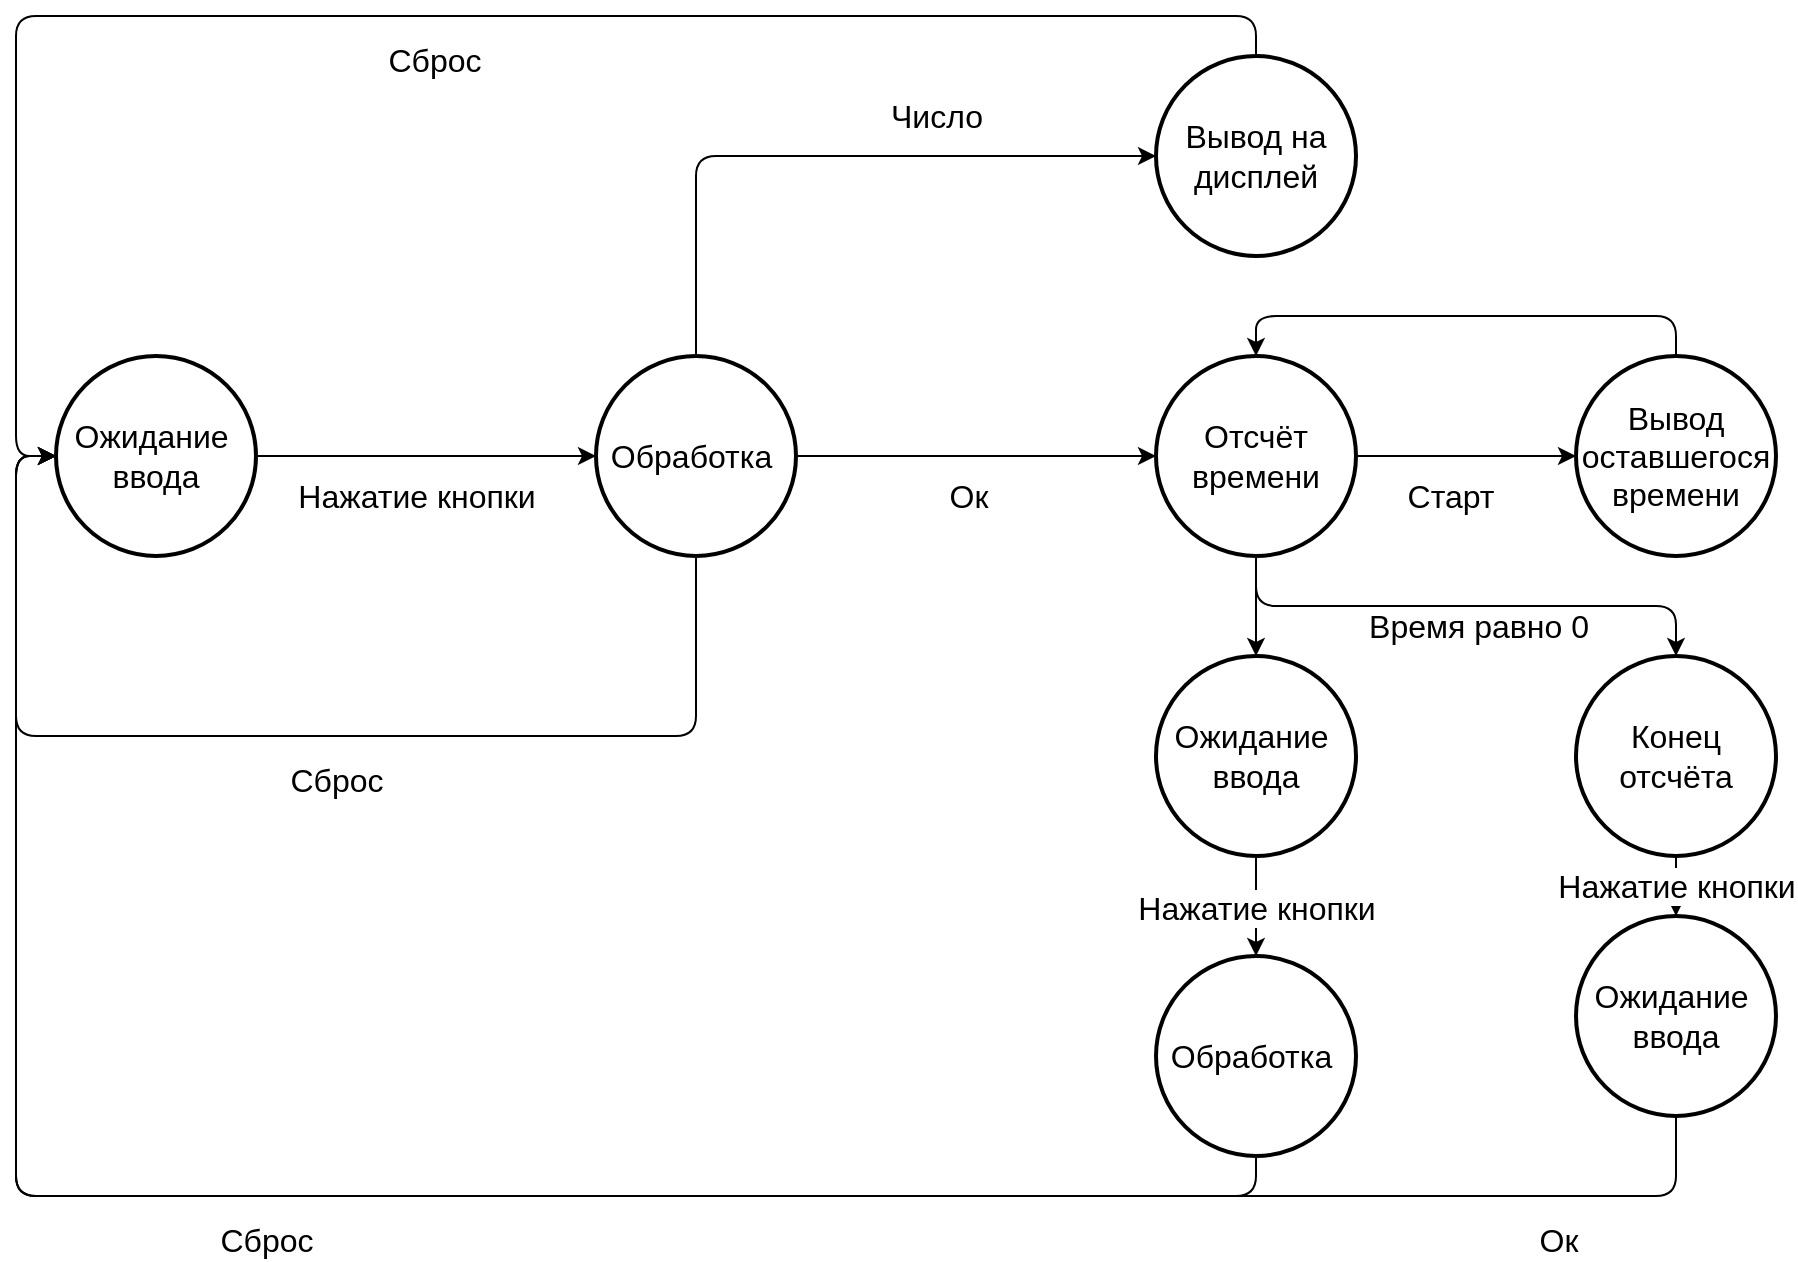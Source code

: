 <mxfile version="24.7.16">
  <diagram name="Страница — 1" id="ycyfg65JBRT5AijXIMNN">
    <mxGraphModel dx="1562" dy="839" grid="1" gridSize="10" guides="1" tooltips="1" connect="1" arrows="1" fold="1" page="1" pageScale="1" pageWidth="850" pageHeight="1100" math="0" shadow="0">
      <root>
        <mxCell id="0" />
        <mxCell id="1" parent="0" />
        <mxCell id="8l2GJ8tF7-ZwVZrpQlIH-1" value="&lt;font style=&quot;font-size: 16px;&quot;&gt;Ожидание&amp;nbsp;&lt;/font&gt;&lt;div style=&quot;font-size: 16px;&quot;&gt;&lt;font style=&quot;font-size: 16px;&quot;&gt;ввода&lt;/font&gt;&lt;/div&gt;" style="strokeWidth=2;html=1;shape=mxgraph.flowchart.start_2;whiteSpace=wrap;" vertex="1" parent="1">
          <mxGeometry x="140" y="290" width="100" height="100" as="geometry" />
        </mxCell>
        <mxCell id="8l2GJ8tF7-ZwVZrpQlIH-2" value="&lt;span style=&quot;font-size: 16px;&quot;&gt;Обработка&amp;nbsp;&lt;/span&gt;" style="strokeWidth=2;html=1;shape=mxgraph.flowchart.start_2;whiteSpace=wrap;" vertex="1" parent="1">
          <mxGeometry x="410" y="290" width="100" height="100" as="geometry" />
        </mxCell>
        <mxCell id="8l2GJ8tF7-ZwVZrpQlIH-3" style="edgeStyle=orthogonalEdgeStyle;rounded=0;orthogonalLoop=1;jettySize=auto;html=1;entryX=0;entryY=0.5;entryDx=0;entryDy=0;entryPerimeter=0;" edge="1" parent="1" source="8l2GJ8tF7-ZwVZrpQlIH-1" target="8l2GJ8tF7-ZwVZrpQlIH-2">
          <mxGeometry relative="1" as="geometry" />
        </mxCell>
        <mxCell id="8l2GJ8tF7-ZwVZrpQlIH-4" value="&lt;font style=&quot;font-size: 16px;&quot;&gt;Нажатие кнопки&lt;/font&gt;" style="edgeLabel;html=1;align=center;verticalAlign=middle;resizable=0;points=[];" vertex="1" connectable="0" parent="8l2GJ8tF7-ZwVZrpQlIH-3">
          <mxGeometry x="0.115" y="1" relative="1" as="geometry">
            <mxPoint x="-15" y="21" as="offset" />
          </mxGeometry>
        </mxCell>
        <mxCell id="8l2GJ8tF7-ZwVZrpQlIH-5" value="&lt;span style=&quot;font-size: 16px;&quot;&gt;Вывод на дисплей&lt;/span&gt;" style="strokeWidth=2;html=1;shape=mxgraph.flowchart.start_2;whiteSpace=wrap;" vertex="1" parent="1">
          <mxGeometry x="690" y="140" width="100" height="100" as="geometry" />
        </mxCell>
        <mxCell id="8l2GJ8tF7-ZwVZrpQlIH-6" style="edgeStyle=orthogonalEdgeStyle;rounded=1;orthogonalLoop=1;jettySize=auto;html=1;entryX=0;entryY=0.5;entryDx=0;entryDy=0;entryPerimeter=0;exitX=0.5;exitY=0;exitDx=0;exitDy=0;exitPerimeter=0;curved=0;" edge="1" parent="1" source="8l2GJ8tF7-ZwVZrpQlIH-2" target="8l2GJ8tF7-ZwVZrpQlIH-5">
          <mxGeometry relative="1" as="geometry">
            <mxPoint x="350" y="150" as="sourcePoint" />
            <mxPoint x="540" y="60" as="targetPoint" />
          </mxGeometry>
        </mxCell>
        <mxCell id="8l2GJ8tF7-ZwVZrpQlIH-7" value="&lt;font style=&quot;font-size: 16px;&quot;&gt;Число&lt;/font&gt;" style="edgeLabel;html=1;align=center;verticalAlign=middle;resizable=0;points=[];" vertex="1" connectable="0" parent="8l2GJ8tF7-ZwVZrpQlIH-6">
          <mxGeometry x="0.115" y="1" relative="1" as="geometry">
            <mxPoint x="36" y="-19" as="offset" />
          </mxGeometry>
        </mxCell>
        <mxCell id="8l2GJ8tF7-ZwVZrpQlIH-8" style="edgeStyle=orthogonalEdgeStyle;rounded=0;orthogonalLoop=1;jettySize=auto;html=1;exitX=1;exitY=0.5;exitDx=0;exitDy=0;exitPerimeter=0;entryX=0;entryY=0.5;entryDx=0;entryDy=0;entryPerimeter=0;" edge="1" parent="1" source="8l2GJ8tF7-ZwVZrpQlIH-2" target="8l2GJ8tF7-ZwVZrpQlIH-10">
          <mxGeometry relative="1" as="geometry">
            <mxPoint x="570" y="339.5" as="sourcePoint" />
            <mxPoint x="690" y="340" as="targetPoint" />
          </mxGeometry>
        </mxCell>
        <mxCell id="8l2GJ8tF7-ZwVZrpQlIH-9" value="&lt;span style=&quot;font-size: 16px;&quot;&gt;Ок&lt;/span&gt;" style="edgeLabel;html=1;align=center;verticalAlign=middle;resizable=0;points=[];" vertex="1" connectable="0" parent="8l2GJ8tF7-ZwVZrpQlIH-8">
          <mxGeometry x="0.115" y="1" relative="1" as="geometry">
            <mxPoint x="-15" y="21" as="offset" />
          </mxGeometry>
        </mxCell>
        <mxCell id="8l2GJ8tF7-ZwVZrpQlIH-10" value="&lt;span style=&quot;font-size: 16px;&quot;&gt;Отсчёт времени&lt;/span&gt;" style="strokeWidth=2;html=1;shape=mxgraph.flowchart.start_2;whiteSpace=wrap;" vertex="1" parent="1">
          <mxGeometry x="690" y="290" width="100" height="100" as="geometry" />
        </mxCell>
        <mxCell id="8l2GJ8tF7-ZwVZrpQlIH-11" style="edgeStyle=orthogonalEdgeStyle;rounded=1;orthogonalLoop=1;jettySize=auto;html=1;exitX=0.5;exitY=1;exitDx=0;exitDy=0;exitPerimeter=0;entryX=0;entryY=0.5;entryDx=0;entryDy=0;entryPerimeter=0;curved=0;" edge="1" parent="1" target="8l2GJ8tF7-ZwVZrpQlIH-1" source="8l2GJ8tF7-ZwVZrpQlIH-2">
          <mxGeometry relative="1" as="geometry">
            <mxPoint x="520" y="480" as="sourcePoint" />
            <mxPoint x="700" y="480" as="targetPoint" />
            <Array as="points">
              <mxPoint x="460" y="480" />
              <mxPoint x="120" y="480" />
              <mxPoint x="120" y="340" />
            </Array>
          </mxGeometry>
        </mxCell>
        <mxCell id="8l2GJ8tF7-ZwVZrpQlIH-12" value="&lt;font style=&quot;font-size: 16px;&quot;&gt;Сброс&lt;/font&gt;" style="edgeLabel;html=1;align=center;verticalAlign=middle;resizable=0;points=[];" vertex="1" connectable="0" parent="8l2GJ8tF7-ZwVZrpQlIH-11">
          <mxGeometry x="0.115" y="1" relative="1" as="geometry">
            <mxPoint x="59" y="21" as="offset" />
          </mxGeometry>
        </mxCell>
        <mxCell id="8l2GJ8tF7-ZwVZrpQlIH-14" style="edgeStyle=orthogonalEdgeStyle;rounded=1;orthogonalLoop=1;jettySize=auto;html=1;exitX=0.5;exitY=0;exitDx=0;exitDy=0;exitPerimeter=0;entryX=0;entryY=0.5;entryDx=0;entryDy=0;entryPerimeter=0;curved=0;" edge="1" parent="1" source="8l2GJ8tF7-ZwVZrpQlIH-5" target="8l2GJ8tF7-ZwVZrpQlIH-1">
          <mxGeometry relative="1" as="geometry">
            <mxPoint x="470" y="400" as="sourcePoint" />
            <mxPoint x="150" y="350" as="targetPoint" />
            <Array as="points">
              <mxPoint x="740" y="120" />
              <mxPoint x="120" y="120" />
              <mxPoint x="120" y="340" />
            </Array>
          </mxGeometry>
        </mxCell>
        <mxCell id="8l2GJ8tF7-ZwVZrpQlIH-15" value="&lt;font style=&quot;font-size: 16px;&quot;&gt;Сброс&lt;/font&gt;" style="edgeLabel;html=1;align=center;verticalAlign=middle;resizable=0;points=[];" vertex="1" connectable="0" parent="8l2GJ8tF7-ZwVZrpQlIH-14">
          <mxGeometry x="0.115" y="1" relative="1" as="geometry">
            <mxPoint x="59" y="21" as="offset" />
          </mxGeometry>
        </mxCell>
        <mxCell id="8l2GJ8tF7-ZwVZrpQlIH-16" value="&lt;span style=&quot;font-size: 16px;&quot;&gt;Вывод оставшегося времени&lt;/span&gt;" style="strokeWidth=2;html=1;shape=mxgraph.flowchart.start_2;whiteSpace=wrap;" vertex="1" parent="1">
          <mxGeometry x="900" y="290" width="100" height="100" as="geometry" />
        </mxCell>
        <mxCell id="8l2GJ8tF7-ZwVZrpQlIH-17" style="edgeStyle=orthogonalEdgeStyle;rounded=1;orthogonalLoop=1;jettySize=auto;html=1;exitX=1;exitY=0.5;exitDx=0;exitDy=0;exitPerimeter=0;entryX=0;entryY=0.5;entryDx=0;entryDy=0;entryPerimeter=0;curved=0;" edge="1" parent="1" source="8l2GJ8tF7-ZwVZrpQlIH-10" target="8l2GJ8tF7-ZwVZrpQlIH-16">
          <mxGeometry relative="1" as="geometry">
            <mxPoint x="850" y="240" as="sourcePoint" />
            <mxPoint x="1020" y="240" as="targetPoint" />
          </mxGeometry>
        </mxCell>
        <mxCell id="8l2GJ8tF7-ZwVZrpQlIH-18" value="&lt;span style=&quot;font-size: 16px;&quot;&gt;Старт&lt;/span&gt;" style="edgeLabel;html=1;align=center;verticalAlign=middle;resizable=0;points=[];" vertex="1" connectable="0" parent="8l2GJ8tF7-ZwVZrpQlIH-17">
          <mxGeometry x="0.115" y="1" relative="1" as="geometry">
            <mxPoint x="-15" y="21" as="offset" />
          </mxGeometry>
        </mxCell>
        <mxCell id="8l2GJ8tF7-ZwVZrpQlIH-19" value="&lt;font style=&quot;font-size: 16px;&quot;&gt;Ожидание&amp;nbsp;&lt;/font&gt;&lt;div style=&quot;font-size: 16px;&quot;&gt;&lt;font style=&quot;font-size: 16px;&quot;&gt;ввода&lt;/font&gt;&lt;/div&gt;" style="strokeWidth=2;html=1;shape=mxgraph.flowchart.start_2;whiteSpace=wrap;" vertex="1" parent="1">
          <mxGeometry x="690" y="440" width="100" height="100" as="geometry" />
        </mxCell>
        <mxCell id="8l2GJ8tF7-ZwVZrpQlIH-20" style="edgeStyle=orthogonalEdgeStyle;rounded=1;orthogonalLoop=1;jettySize=auto;html=1;exitX=0.5;exitY=0;exitDx=0;exitDy=0;exitPerimeter=0;entryX=0.5;entryY=0;entryDx=0;entryDy=0;entryPerimeter=0;curved=0;" edge="1" parent="1" source="8l2GJ8tF7-ZwVZrpQlIH-16" target="8l2GJ8tF7-ZwVZrpQlIH-10">
          <mxGeometry relative="1" as="geometry">
            <mxPoint x="800" y="350" as="sourcePoint" />
            <mxPoint x="890" y="350" as="targetPoint" />
          </mxGeometry>
        </mxCell>
        <mxCell id="8l2GJ8tF7-ZwVZrpQlIH-22" style="edgeStyle=orthogonalEdgeStyle;rounded=0;orthogonalLoop=1;jettySize=auto;html=1;entryX=0.5;entryY=0;entryDx=0;entryDy=0;entryPerimeter=0;exitX=0.5;exitY=1;exitDx=0;exitDy=0;exitPerimeter=0;" edge="1" parent="1" source="8l2GJ8tF7-ZwVZrpQlIH-10" target="8l2GJ8tF7-ZwVZrpQlIH-19">
          <mxGeometry relative="1" as="geometry">
            <mxPoint x="900" y="580" as="sourcePoint" />
            <mxPoint x="1070" y="580" as="targetPoint" />
          </mxGeometry>
        </mxCell>
        <mxCell id="8l2GJ8tF7-ZwVZrpQlIH-24" value="&lt;span style=&quot;font-size: 16px;&quot;&gt;Обработка&amp;nbsp;&lt;/span&gt;" style="strokeWidth=2;html=1;shape=mxgraph.flowchart.start_2;whiteSpace=wrap;" vertex="1" parent="1">
          <mxGeometry x="690" y="590" width="100" height="100" as="geometry" />
        </mxCell>
        <mxCell id="8l2GJ8tF7-ZwVZrpQlIH-28" style="edgeStyle=orthogonalEdgeStyle;rounded=0;orthogonalLoop=1;jettySize=auto;html=1;entryX=0.5;entryY=0;entryDx=0;entryDy=0;entryPerimeter=0;exitX=0.5;exitY=1;exitDx=0;exitDy=0;exitPerimeter=0;" edge="1" parent="1" source="8l2GJ8tF7-ZwVZrpQlIH-19" target="8l2GJ8tF7-ZwVZrpQlIH-24">
          <mxGeometry relative="1" as="geometry">
            <mxPoint x="750" y="400" as="sourcePoint" />
            <mxPoint x="750" y="450" as="targetPoint" />
          </mxGeometry>
        </mxCell>
        <mxCell id="8l2GJ8tF7-ZwVZrpQlIH-29" value="&lt;font style=&quot;font-size: 16px;&quot;&gt;Нажатие кнопки&lt;/font&gt;" style="edgeLabel;html=1;align=center;verticalAlign=middle;resizable=0;points=[];" vertex="1" connectable="0" parent="8l2GJ8tF7-ZwVZrpQlIH-28">
          <mxGeometry x="0.115" y="1" relative="1" as="geometry">
            <mxPoint x="-1" y="-2" as="offset" />
          </mxGeometry>
        </mxCell>
        <mxCell id="8l2GJ8tF7-ZwVZrpQlIH-30" style="edgeStyle=orthogonalEdgeStyle;rounded=1;orthogonalLoop=1;jettySize=auto;html=1;exitX=0.5;exitY=1;exitDx=0;exitDy=0;exitPerimeter=0;curved=0;entryX=0;entryY=0.5;entryDx=0;entryDy=0;entryPerimeter=0;" edge="1" parent="1" source="8l2GJ8tF7-ZwVZrpQlIH-24" target="8l2GJ8tF7-ZwVZrpQlIH-1">
          <mxGeometry relative="1" as="geometry">
            <mxPoint x="470" y="400" as="sourcePoint" />
            <mxPoint x="30" y="530" as="targetPoint" />
          </mxGeometry>
        </mxCell>
        <mxCell id="8l2GJ8tF7-ZwVZrpQlIH-31" value="&lt;font style=&quot;font-size: 16px;&quot;&gt;Сброс&lt;/font&gt;" style="edgeLabel;html=1;align=center;verticalAlign=middle;resizable=0;points=[];" vertex="1" connectable="0" parent="8l2GJ8tF7-ZwVZrpQlIH-30">
          <mxGeometry x="0.115" y="1" relative="1" as="geometry">
            <mxPoint x="59" y="21" as="offset" />
          </mxGeometry>
        </mxCell>
        <mxCell id="8l2GJ8tF7-ZwVZrpQlIH-32" style="edgeStyle=orthogonalEdgeStyle;rounded=1;orthogonalLoop=1;jettySize=auto;html=1;exitX=0.5;exitY=1;exitDx=0;exitDy=0;exitPerimeter=0;entryX=0.5;entryY=0;entryDx=0;entryDy=0;entryPerimeter=0;curved=0;" edge="1" parent="1" source="8l2GJ8tF7-ZwVZrpQlIH-10" target="8l2GJ8tF7-ZwVZrpQlIH-34">
          <mxGeometry relative="1" as="geometry">
            <mxPoint x="1310" y="530" as="sourcePoint" />
            <mxPoint x="990" y="480" as="targetPoint" />
          </mxGeometry>
        </mxCell>
        <mxCell id="8l2GJ8tF7-ZwVZrpQlIH-33" value="&lt;font style=&quot;font-size: 16px;&quot;&gt;Время равно 0&lt;/font&gt;" style="edgeLabel;html=1;align=center;verticalAlign=middle;resizable=0;points=[];" vertex="1" connectable="0" parent="8l2GJ8tF7-ZwVZrpQlIH-32">
          <mxGeometry x="0.115" y="1" relative="1" as="geometry">
            <mxPoint x="-9" y="11" as="offset" />
          </mxGeometry>
        </mxCell>
        <mxCell id="8l2GJ8tF7-ZwVZrpQlIH-34" value="&lt;span style=&quot;font-size: 16px;&quot;&gt;Конец отсчёта&lt;/span&gt;" style="strokeWidth=2;html=1;shape=mxgraph.flowchart.start_2;whiteSpace=wrap;" vertex="1" parent="1">
          <mxGeometry x="900" y="440" width="100" height="100" as="geometry" />
        </mxCell>
        <mxCell id="8l2GJ8tF7-ZwVZrpQlIH-35" value="&lt;font style=&quot;font-size: 16px;&quot;&gt;Ожидание&amp;nbsp;&lt;/font&gt;&lt;div style=&quot;font-size: 16px;&quot;&gt;&lt;font style=&quot;font-size: 16px;&quot;&gt;ввода&lt;/font&gt;&lt;/div&gt;" style="strokeWidth=2;html=1;shape=mxgraph.flowchart.start_2;whiteSpace=wrap;" vertex="1" parent="1">
          <mxGeometry x="900" y="570" width="100" height="100" as="geometry" />
        </mxCell>
        <mxCell id="8l2GJ8tF7-ZwVZrpQlIH-36" style="edgeStyle=orthogonalEdgeStyle;rounded=0;orthogonalLoop=1;jettySize=auto;html=1;entryX=0.5;entryY=0;entryDx=0;entryDy=0;entryPerimeter=0;exitX=0.5;exitY=1;exitDx=0;exitDy=0;exitPerimeter=0;" edge="1" parent="1" source="8l2GJ8tF7-ZwVZrpQlIH-34" target="8l2GJ8tF7-ZwVZrpQlIH-35">
          <mxGeometry relative="1" as="geometry">
            <mxPoint x="750" y="550" as="sourcePoint" />
            <mxPoint x="750" y="600" as="targetPoint" />
          </mxGeometry>
        </mxCell>
        <mxCell id="8l2GJ8tF7-ZwVZrpQlIH-37" value="&lt;font style=&quot;font-size: 16px;&quot;&gt;Нажатие кнопки&lt;/font&gt;" style="edgeLabel;html=1;align=center;verticalAlign=middle;resizable=0;points=[];" vertex="1" connectable="0" parent="8l2GJ8tF7-ZwVZrpQlIH-36">
          <mxGeometry x="0.115" y="1" relative="1" as="geometry">
            <mxPoint x="-1" y="-2" as="offset" />
          </mxGeometry>
        </mxCell>
        <mxCell id="8l2GJ8tF7-ZwVZrpQlIH-38" style="edgeStyle=orthogonalEdgeStyle;rounded=1;orthogonalLoop=1;jettySize=auto;html=1;exitX=0.5;exitY=1;exitDx=0;exitDy=0;exitPerimeter=0;curved=0;entryX=0;entryY=0.5;entryDx=0;entryDy=0;entryPerimeter=0;" edge="1" parent="1" source="8l2GJ8tF7-ZwVZrpQlIH-35" target="8l2GJ8tF7-ZwVZrpQlIH-1">
          <mxGeometry relative="1" as="geometry">
            <mxPoint x="750" y="700" as="sourcePoint" />
            <mxPoint x="150" y="350" as="targetPoint" />
            <Array as="points">
              <mxPoint x="950" y="710" />
              <mxPoint x="120" y="710" />
              <mxPoint x="120" y="340" />
            </Array>
          </mxGeometry>
        </mxCell>
        <mxCell id="8l2GJ8tF7-ZwVZrpQlIH-39" value="&lt;span style=&quot;font-size: 16px;&quot;&gt;Ок&lt;/span&gt;" style="edgeLabel;html=1;align=center;verticalAlign=middle;resizable=0;points=[];" vertex="1" connectable="0" parent="8l2GJ8tF7-ZwVZrpQlIH-38">
          <mxGeometry x="0.115" y="1" relative="1" as="geometry">
            <mxPoint x="603" y="21" as="offset" />
          </mxGeometry>
        </mxCell>
      </root>
    </mxGraphModel>
  </diagram>
</mxfile>
